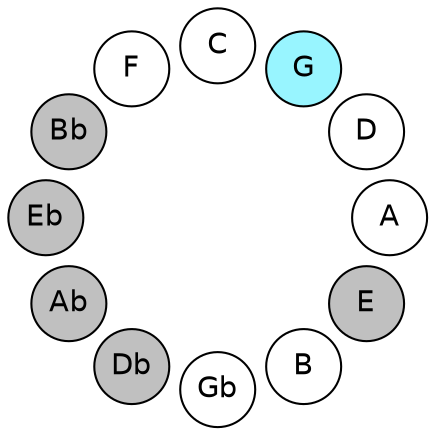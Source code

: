 
graph {

layout = circo;
mindist = .1

node [shape = circle, fontname = Helvetica, margin = 0, style = filled]
edge [style=invis]

subgraph 1 {
	E -- B -- Gb -- Db -- Ab -- Eb -- Bb -- F -- C -- G -- D -- A -- E
}

E [fillcolor = gray];
B [fillcolor = white];
Gb [fillcolor = white];
Db [fillcolor = gray];
Ab [fillcolor = gray];
Eb [fillcolor = gray];
Bb [fillcolor = gray];
F [fillcolor = white];
C [fillcolor = white];
G [fillcolor = cadetblue1];
D [fillcolor = white];
A [fillcolor = white];
}
